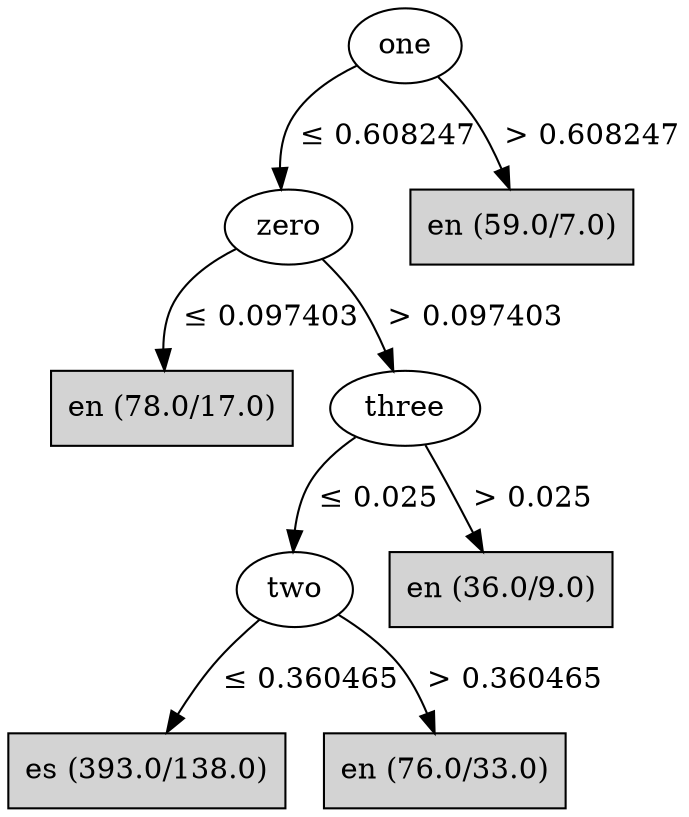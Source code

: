 digraph J48Tree {
N0 [label="one" ]
N0->N1 [label=" ≤ 0.608247"]
N1 [label="zero" ]
N1->N2 [label=" ≤ 0.097403"]
N2 [label="en (78.0/17.0)" shape=box style=filled ]
N1->N3 [label=" > 0.097403"]
N3 [label="three" ]
N3->N4 [label=" ≤ 0.025"]
N4 [label="two" ]
N4->N5 [label=" ≤ 0.360465"]
N5 [label="es (393.0/138.0)" shape=box style=filled ]
N4->N6 [label=" > 0.360465"]
N6 [label="en (76.0/33.0)" shape=box style=filled ]
N3->N7 [label=" > 0.025"]
N7 [label="en (36.0/9.0)" shape=box style=filled ]
N0->N8 [label=" > 0.608247"]
N8 [label="en (59.0/7.0)" shape=box style=filled ]
}
